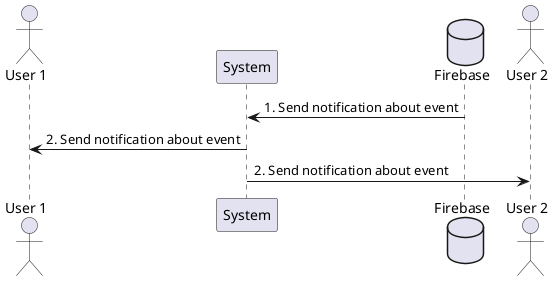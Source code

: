 @startuml seqeunce06

actor "User 1" as U1
participant "System" as S
database "Firebase" as F

actor "User 2" as U2

S <- F : 1. Send notification about event
S -> U1: 2. Send notification about event
S -> U2: 2. Send notification about event

@enduml